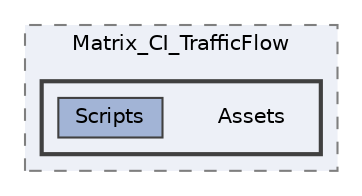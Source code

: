 digraph "C:/Users/Dylan Stewart/Documents/GitHub/Project-Baxter-Sim---Team-Matrix/Matrix_CI_TrafficFlow/Assets"
{
 // LATEX_PDF_SIZE
  bgcolor="transparent";
  edge [fontname=Helvetica,fontsize=10,labelfontname=Helvetica,labelfontsize=10];
  node [fontname=Helvetica,fontsize=10,shape=box,height=0.2,width=0.4];
  compound=true
  subgraph clusterdir_3192e7a9aa8219a1c174524f6982f8d8 {
    graph [ bgcolor="#edf0f7", pencolor="grey50", label="Matrix_CI_TrafficFlow", fontname=Helvetica,fontsize=10 style="filled,dashed", URL="dir_3192e7a9aa8219a1c174524f6982f8d8.html",tooltip=""]
  subgraph clusterdir_9de460731ca44da7af2db12836555dde {
    graph [ bgcolor="#edf0f7", pencolor="grey25", label="", fontname=Helvetica,fontsize=10 style="filled,bold", URL="dir_9de460731ca44da7af2db12836555dde.html",tooltip=""]
    dir_9de460731ca44da7af2db12836555dde [shape=plaintext, label="Assets"];
  dir_c0a1e5a76ac6bd889fe0714f2e65b901 [label="Scripts", fillcolor="#a2b4d6", color="grey25", style="filled", URL="dir_c0a1e5a76ac6bd889fe0714f2e65b901.html",tooltip=""];
  }
  }
}
